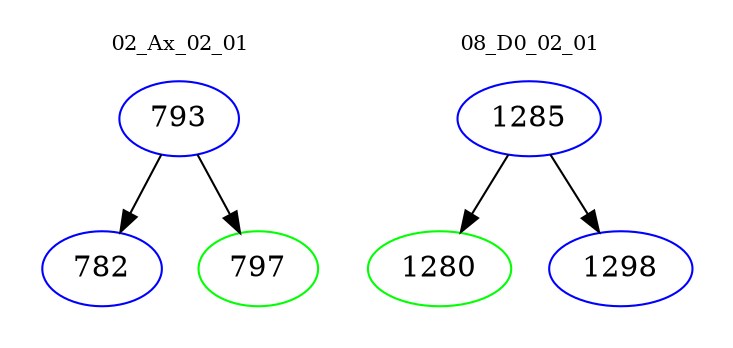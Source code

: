 digraph{
subgraph cluster_0 {
color = white
label = "02_Ax_02_01";
fontsize=10;
T0_793 [label="793", color="blue"]
T0_793 -> T0_782 [color="black"]
T0_782 [label="782", color="blue"]
T0_793 -> T0_797 [color="black"]
T0_797 [label="797", color="green"]
}
subgraph cluster_1 {
color = white
label = "08_D0_02_01";
fontsize=10;
T1_1285 [label="1285", color="blue"]
T1_1285 -> T1_1280 [color="black"]
T1_1280 [label="1280", color="green"]
T1_1285 -> T1_1298 [color="black"]
T1_1298 [label="1298", color="blue"]
}
}
